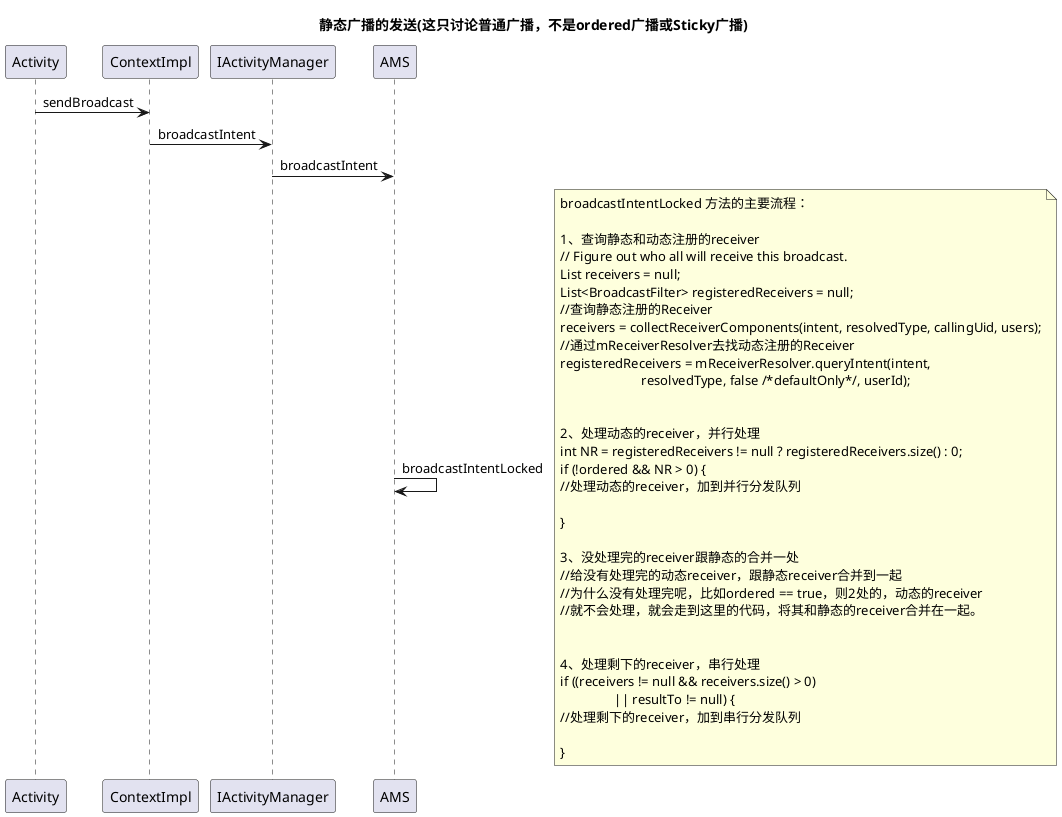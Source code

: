 @startuml
title 静态广播的发送(这只讨论普通广播，不是ordered广播或Sticky广播)

Activity -> ContextImpl : sendBroadcast

ContextImpl -> IActivityManager : broadcastIntent

IActivityManager -> AMS : broadcastIntent

AMS -> AMS : broadcastIntentLocked
note right
broadcastIntentLocked 方法的主要流程：

1、查询静态和动态注册的receiver
// Figure out who all will receive this broadcast.
List receivers = null;
List<BroadcastFilter> registeredReceivers = null;
//查询静态注册的Receiver
receivers = collectReceiverComponents(intent, resolvedType, callingUid, users);
//通过mReceiverResolver去找动态注册的Receiver
registeredReceivers = mReceiverResolver.queryIntent(intent,
                        resolvedType, false /*defaultOnly*/, userId);


2、处理动态的receiver，并行处理
int NR = registeredReceivers != null ? registeredReceivers.size() : 0;
if (!ordered && NR > 0) {
//处理动态的receiver，加到并行分发队列

}

3、没处理完的receiver跟静态的合并一处
//给没有处理完的动态receiver，跟静态receiver合并到一起
//为什么没有处理完呢，比如ordered == true，则2处的，动态的receiver
//就不会处理，就会走到这里的代码，将其和静态的receiver合并在一起。


4、处理剩下的receiver，串行处理
if ((receivers != null && receivers.size() > 0)
                || resultTo != null) {
//处理剩下的receiver，加到串行分发队列

}
end note



@enduml